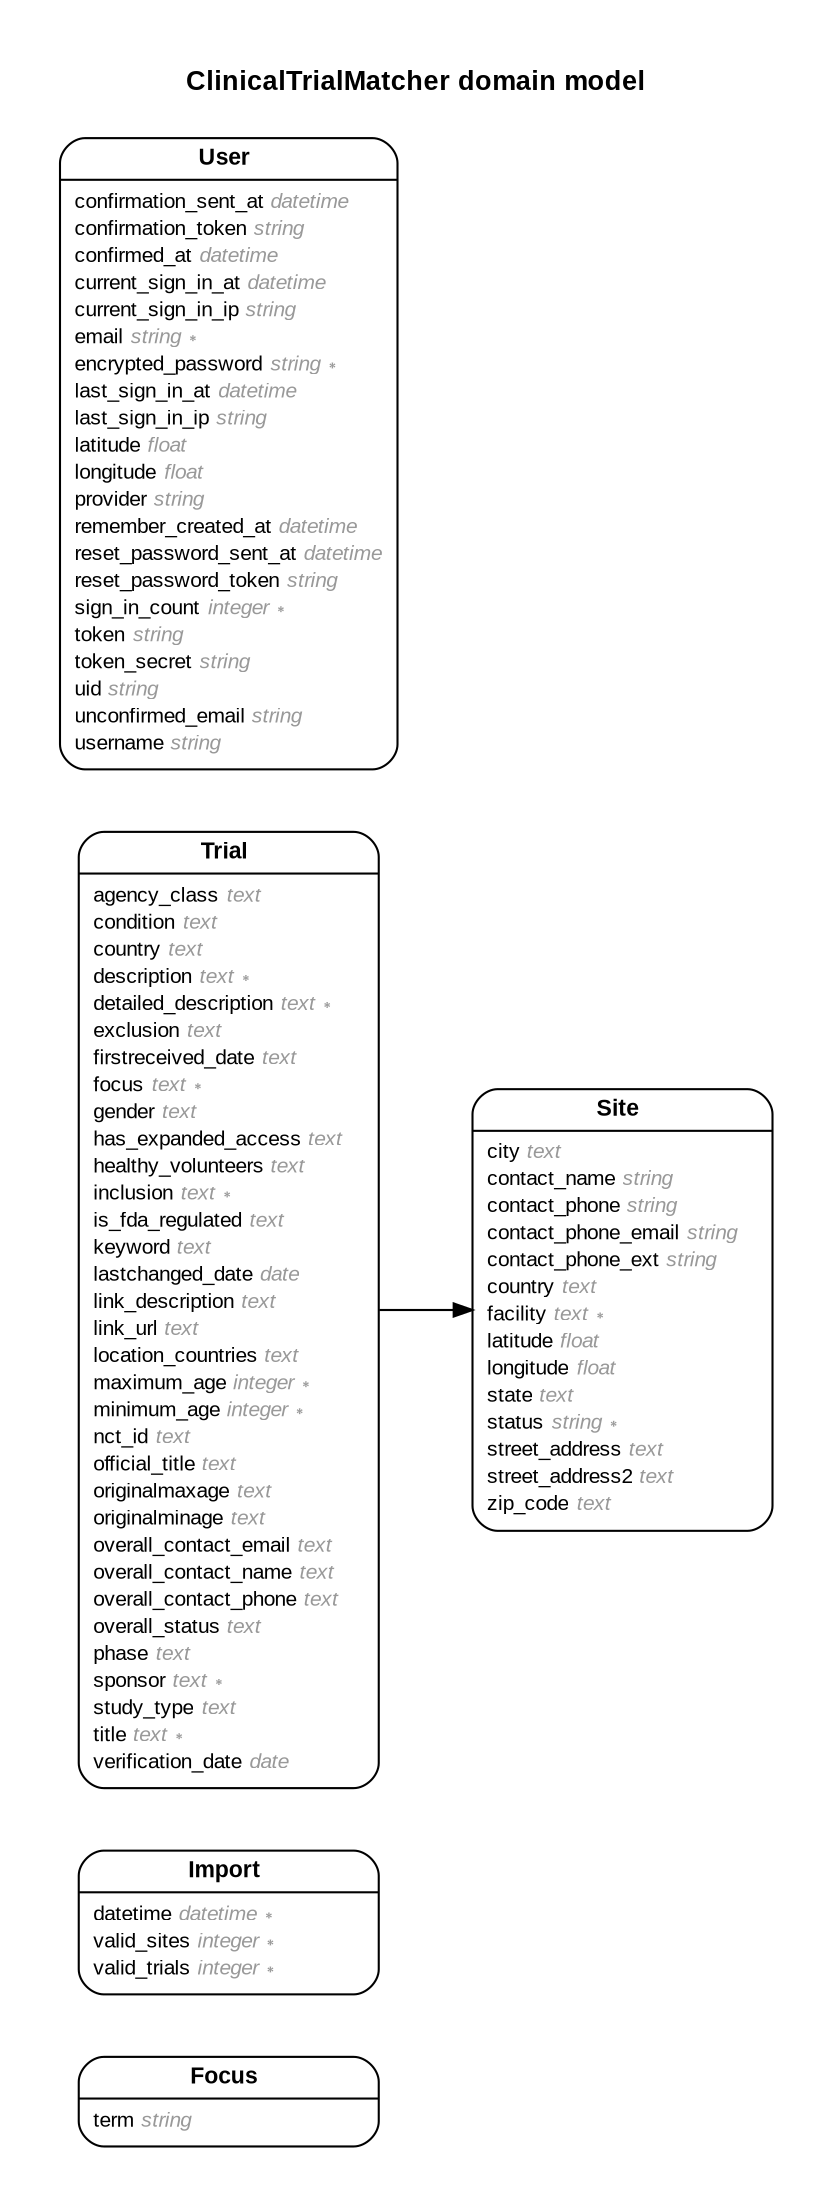 digraph ClinicalTrialMatcher {
rankdir = "LR";
ranksep = "0.5";
nodesep = "0.4";
pad = "0.4,0.4";
margin = "0,0";
concentrate = "true";
labelloc = "t";
fontsize = "13";
fontname = "Arial Bold";
node[ shape  =  "Mrecord" , fontsize  =  "10" , fontname  =  "Arial" , margin  =  "0.07,0.05" , penwidth  =  "1.0"];
edge[ fontname  =  "Arial" , fontsize  =  "7" , dir  =  "both" , arrowsize  =  "0.9" , penwidth  =  "1.0" , labelangle  =  "32" , labeldistance  =  "1.8"];
label = "ClinicalTrialMatcher domain model\n\n";
m_Focus [label = <<table border="0" align="center" cellspacing="0.5" cellpadding="0" width="134">
  <tr><td align="center" valign="bottom" width="130"><font face="Arial Bold" point-size="11">Focus</font></td></tr>
</table>
|
<table border="0" align="left" cellspacing="2" cellpadding="0" width="134">
  <tr><td align="left" width="130" port="term">term <font face="Arial Italic" color="grey60">string</font></td></tr>
</table>
>];
m_Import [label = <<table border="0" align="center" cellspacing="0.5" cellpadding="0" width="134">
  <tr><td align="center" valign="bottom" width="130"><font face="Arial Bold" point-size="11">Import</font></td></tr>
</table>
|
<table border="0" align="left" cellspacing="2" cellpadding="0" width="134">
  <tr><td align="left" width="130" port="datetime">datetime <font face="Arial Italic" color="grey60">datetime ∗</font></td></tr>
  <tr><td align="left" width="130" port="valid_sites">valid_sites <font face="Arial Italic" color="grey60">integer ∗</font></td></tr>
  <tr><td align="left" width="130" port="valid_trials">valid_trials <font face="Arial Italic" color="grey60">integer ∗</font></td></tr>
</table>
>];
m_Site [label = <<table border="0" align="center" cellspacing="0.5" cellpadding="0" width="134">
  <tr><td align="center" valign="bottom" width="130"><font face="Arial Bold" point-size="11">Site</font></td></tr>
</table>
|
<table border="0" align="left" cellspacing="2" cellpadding="0" width="134">
  <tr><td align="left" width="130" port="city">city <font face="Arial Italic" color="grey60">text</font></td></tr>
  <tr><td align="left" width="130" port="contact_name">contact_name <font face="Arial Italic" color="grey60">string</font></td></tr>
  <tr><td align="left" width="130" port="contact_phone">contact_phone <font face="Arial Italic" color="grey60">string</font></td></tr>
  <tr><td align="left" width="130" port="contact_phone_email">contact_phone_email <font face="Arial Italic" color="grey60">string</font></td></tr>
  <tr><td align="left" width="130" port="contact_phone_ext">contact_phone_ext <font face="Arial Italic" color="grey60">string</font></td></tr>
  <tr><td align="left" width="130" port="country">country <font face="Arial Italic" color="grey60">text</font></td></tr>
  <tr><td align="left" width="130" port="facility">facility <font face="Arial Italic" color="grey60">text ∗</font></td></tr>
  <tr><td align="left" width="130" port="latitude">latitude <font face="Arial Italic" color="grey60">float</font></td></tr>
  <tr><td align="left" width="130" port="longitude">longitude <font face="Arial Italic" color="grey60">float</font></td></tr>
  <tr><td align="left" width="130" port="state">state <font face="Arial Italic" color="grey60">text</font></td></tr>
  <tr><td align="left" width="130" port="status">status <font face="Arial Italic" color="grey60">string ∗</font></td></tr>
  <tr><td align="left" width="130" port="street_address">street_address <font face="Arial Italic" color="grey60">text</font></td></tr>
  <tr><td align="left" width="130" port="street_address2">street_address2 <font face="Arial Italic" color="grey60">text</font></td></tr>
  <tr><td align="left" width="130" port="zip_code">zip_code <font face="Arial Italic" color="grey60">text</font></td></tr>
</table>
>];
m_Trial [label = <<table border="0" align="center" cellspacing="0.5" cellpadding="0" width="134">
  <tr><td align="center" valign="bottom" width="130"><font face="Arial Bold" point-size="11">Trial</font></td></tr>
</table>
|
<table border="0" align="left" cellspacing="2" cellpadding="0" width="134">
  <tr><td align="left" width="130" port="agency_class">agency_class <font face="Arial Italic" color="grey60">text</font></td></tr>
  <tr><td align="left" width="130" port="condition">condition <font face="Arial Italic" color="grey60">text</font></td></tr>
  <tr><td align="left" width="130" port="country">country <font face="Arial Italic" color="grey60">text</font></td></tr>
  <tr><td align="left" width="130" port="description">description <font face="Arial Italic" color="grey60">text ∗</font></td></tr>
  <tr><td align="left" width="130" port="detailed_description">detailed_description <font face="Arial Italic" color="grey60">text ∗</font></td></tr>
  <tr><td align="left" width="130" port="exclusion">exclusion <font face="Arial Italic" color="grey60">text</font></td></tr>
  <tr><td align="left" width="130" port="firstreceived_date">firstreceived_date <font face="Arial Italic" color="grey60">text</font></td></tr>
  <tr><td align="left" width="130" port="focus">focus <font face="Arial Italic" color="grey60">text ∗</font></td></tr>
  <tr><td align="left" width="130" port="gender">gender <font face="Arial Italic" color="grey60">text</font></td></tr>
  <tr><td align="left" width="130" port="has_expanded_access">has_expanded_access <font face="Arial Italic" color="grey60">text</font></td></tr>
  <tr><td align="left" width="130" port="healthy_volunteers">healthy_volunteers <font face="Arial Italic" color="grey60">text</font></td></tr>
  <tr><td align="left" width="130" port="inclusion">inclusion <font face="Arial Italic" color="grey60">text ∗</font></td></tr>
  <tr><td align="left" width="130" port="is_fda_regulated">is_fda_regulated <font face="Arial Italic" color="grey60">text</font></td></tr>
  <tr><td align="left" width="130" port="keyword">keyword <font face="Arial Italic" color="grey60">text</font></td></tr>
  <tr><td align="left" width="130" port="lastchanged_date">lastchanged_date <font face="Arial Italic" color="grey60">date</font></td></tr>
  <tr><td align="left" width="130" port="link_description">link_description <font face="Arial Italic" color="grey60">text</font></td></tr>
  <tr><td align="left" width="130" port="link_url">link_url <font face="Arial Italic" color="grey60">text</font></td></tr>
  <tr><td align="left" width="130" port="location_countries">location_countries <font face="Arial Italic" color="grey60">text</font></td></tr>
  <tr><td align="left" width="130" port="maximum_age">maximum_age <font face="Arial Italic" color="grey60">integer ∗</font></td></tr>
  <tr><td align="left" width="130" port="minimum_age">minimum_age <font face="Arial Italic" color="grey60">integer ∗</font></td></tr>
  <tr><td align="left" width="130" port="nct_id">nct_id <font face="Arial Italic" color="grey60">text</font></td></tr>
  <tr><td align="left" width="130" port="official_title">official_title <font face="Arial Italic" color="grey60">text</font></td></tr>
  <tr><td align="left" width="130" port="originalmaxage">originalmaxage <font face="Arial Italic" color="grey60">text</font></td></tr>
  <tr><td align="left" width="130" port="originalminage">originalminage <font face="Arial Italic" color="grey60">text</font></td></tr>
  <tr><td align="left" width="130" port="overall_contact_email">overall_contact_email <font face="Arial Italic" color="grey60">text</font></td></tr>
  <tr><td align="left" width="130" port="overall_contact_name">overall_contact_name <font face="Arial Italic" color="grey60">text</font></td></tr>
  <tr><td align="left" width="130" port="overall_contact_phone">overall_contact_phone <font face="Arial Italic" color="grey60">text</font></td></tr>
  <tr><td align="left" width="130" port="overall_status">overall_status <font face="Arial Italic" color="grey60">text</font></td></tr>
  <tr><td align="left" width="130" port="phase">phase <font face="Arial Italic" color="grey60">text</font></td></tr>
  <tr><td align="left" width="130" port="sponsor">sponsor <font face="Arial Italic" color="grey60">text ∗</font></td></tr>
  <tr><td align="left" width="130" port="study_type">study_type <font face="Arial Italic" color="grey60">text</font></td></tr>
  <tr><td align="left" width="130" port="title">title <font face="Arial Italic" color="grey60">text ∗</font></td></tr>
  <tr><td align="left" width="130" port="verification_date">verification_date <font face="Arial Italic" color="grey60">date</font></td></tr>
</table>
>];
m_User [label = <<table border="0" align="center" cellspacing="0.5" cellpadding="0" width="134">
  <tr><td align="center" valign="bottom" width="130"><font face="Arial Bold" point-size="11">User</font></td></tr>
</table>
|
<table border="0" align="left" cellspacing="2" cellpadding="0" width="134">
  <tr><td align="left" width="130" port="confirmation_sent_at">confirmation_sent_at <font face="Arial Italic" color="grey60">datetime</font></td></tr>
  <tr><td align="left" width="130" port="confirmation_token">confirmation_token <font face="Arial Italic" color="grey60">string</font></td></tr>
  <tr><td align="left" width="130" port="confirmed_at">confirmed_at <font face="Arial Italic" color="grey60">datetime</font></td></tr>
  <tr><td align="left" width="130" port="current_sign_in_at">current_sign_in_at <font face="Arial Italic" color="grey60">datetime</font></td></tr>
  <tr><td align="left" width="130" port="current_sign_in_ip">current_sign_in_ip <font face="Arial Italic" color="grey60">string</font></td></tr>
  <tr><td align="left" width="130" port="email">email <font face="Arial Italic" color="grey60">string ∗</font></td></tr>
  <tr><td align="left" width="130" port="encrypted_password">encrypted_password <font face="Arial Italic" color="grey60">string ∗</font></td></tr>
  <tr><td align="left" width="130" port="last_sign_in_at">last_sign_in_at <font face="Arial Italic" color="grey60">datetime</font></td></tr>
  <tr><td align="left" width="130" port="last_sign_in_ip">last_sign_in_ip <font face="Arial Italic" color="grey60">string</font></td></tr>
  <tr><td align="left" width="130" port="latitude">latitude <font face="Arial Italic" color="grey60">float</font></td></tr>
  <tr><td align="left" width="130" port="longitude">longitude <font face="Arial Italic" color="grey60">float</font></td></tr>
  <tr><td align="left" width="130" port="provider">provider <font face="Arial Italic" color="grey60">string</font></td></tr>
  <tr><td align="left" width="130" port="remember_created_at">remember_created_at <font face="Arial Italic" color="grey60">datetime</font></td></tr>
  <tr><td align="left" width="130" port="reset_password_sent_at">reset_password_sent_at <font face="Arial Italic" color="grey60">datetime</font></td></tr>
  <tr><td align="left" width="130" port="reset_password_token">reset_password_token <font face="Arial Italic" color="grey60">string</font></td></tr>
  <tr><td align="left" width="130" port="sign_in_count">sign_in_count <font face="Arial Italic" color="grey60">integer ∗</font></td></tr>
  <tr><td align="left" width="130" port="token">token <font face="Arial Italic" color="grey60">string</font></td></tr>
  <tr><td align="left" width="130" port="token_secret">token_secret <font face="Arial Italic" color="grey60">string</font></td></tr>
  <tr><td align="left" width="130" port="uid">uid <font face="Arial Italic" color="grey60">string</font></td></tr>
  <tr><td align="left" width="130" port="unconfirmed_email">unconfirmed_email <font face="Arial Italic" color="grey60">string</font></td></tr>
  <tr><td align="left" width="130" port="username">username <font face="Arial Italic" color="grey60">string</font></td></tr>
</table>
>];
  m_Trial -> m_Site [arrowhead = "normal", arrowtail = "none", weight = "2"];
}

